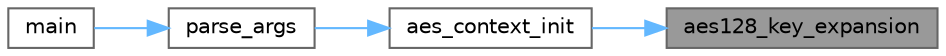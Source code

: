 digraph "aes128_key_expansion"
{
 // LATEX_PDF_SIZE
  bgcolor="transparent";
  edge [fontname=Helvetica,fontsize=10,labelfontname=Helvetica,labelfontsize=10];
  node [fontname=Helvetica,fontsize=10,shape=box,height=0.2,width=0.4];
  rankdir="RL";
  Node1 [id="Node000001",label="aes128_key_expansion",height=0.2,width=0.4,color="gray40", fillcolor="grey60", style="filled", fontcolor="black",tooltip="Expands a 128-bit AES user key into the encryption round key schedule."];
  Node1 -> Node2 [id="edge1_Node000001_Node000002",dir="back",color="steelblue1",style="solid",tooltip=" "];
  Node2 [id="Node000002",label="aes_context_init",height=0.2,width=0.4,color="grey40", fillcolor="white", style="filled",URL="$aes__context_8c.html#abbe62ddf0ade05cb8bf87e16db7bf568",tooltip="Initializes an AES context by expanding the encryption and decryption keys."];
  Node2 -> Node3 [id="edge2_Node000002_Node000003",dir="back",color="steelblue1",style="solid",tooltip=" "];
  Node3 [id="Node000003",label="parse_args",height=0.2,width=0.4,color="grey40", fillcolor="white", style="filled",URL="$main__utils_8c.html#a22dac9dd0ca41ea8bc43e9d7041700d6",tooltip="Parses command-line arguments into a main_args_t structure."];
  Node3 -> Node4 [id="edge3_Node000003_Node000004",dir="back",color="steelblue1",style="solid",tooltip=" "];
  Node4 [id="Node000004",label="main",height=0.2,width=0.4,color="grey40", fillcolor="white", style="filled",URL="$main_8c.html#a0ddf1224851353fc92bfbff6f499fa97",tooltip=" "];
}
